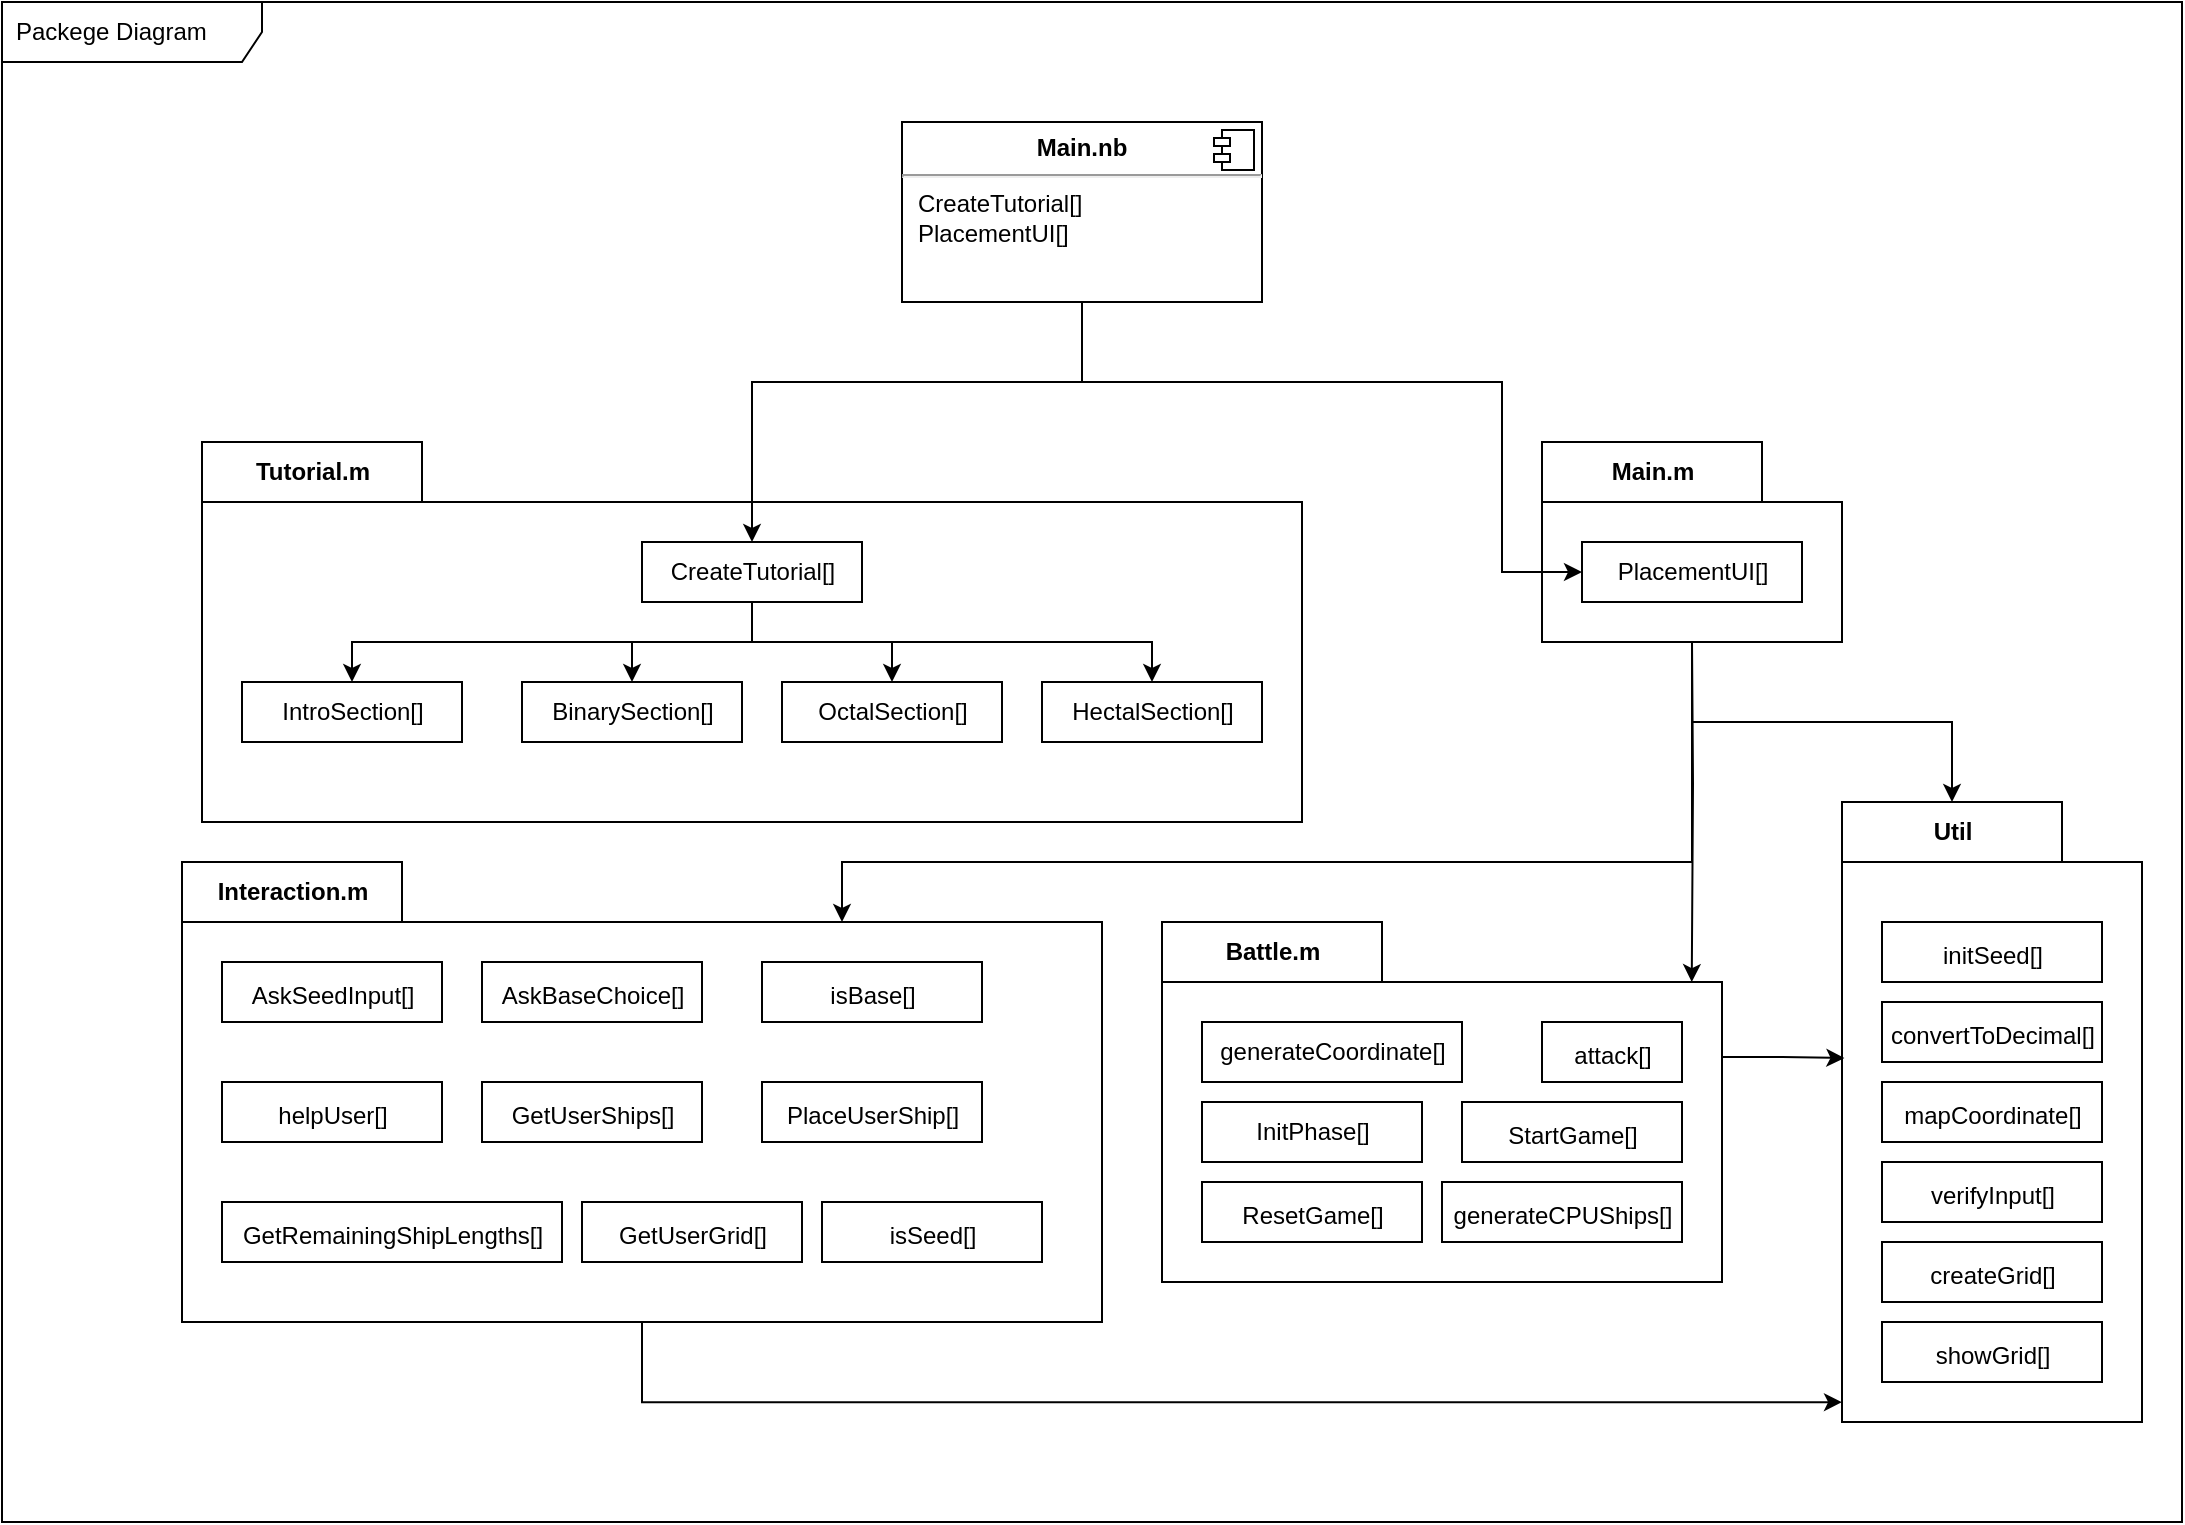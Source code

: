 <mxfile version="17.2.4" type="device"><diagram id="qPOIcfFmHbnymQS1OXpa" name="Pagina-1"><mxGraphModel dx="946" dy="725" grid="0" gridSize="10" guides="1" tooltips="1" connect="1" arrows="1" fold="1" page="1" pageScale="1" pageWidth="1169" pageHeight="827" math="0" shadow="0"><root><mxCell id="0"/><mxCell id="1" parent="0"/><mxCell id="7lBY_pQXQDnRPIEdI0AO-6" value="Packege Diagram" style="shape=umlFrame;whiteSpace=wrap;html=1;width=130;height=30;boundedLbl=1;verticalAlign=middle;align=left;spacingLeft=5;fontFamily=Helvetica;fontSize=12;fontColor=default;fillColor=none;" vertex="1" parent="1"><mxGeometry x="40" y="30" width="1090" height="760" as="geometry"/></mxCell><mxCell id="7lBY_pQXQDnRPIEdI0AO-42" style="edgeStyle=orthogonalEdgeStyle;rounded=0;orthogonalLoop=1;jettySize=auto;html=1;exitX=0.5;exitY=1;exitDx=0;exitDy=0;exitPerimeter=0;entryX=0;entryY=0;entryDx=330;entryDy=30;entryPerimeter=0;fontFamily=Helvetica;fontSize=12;fontColor=default;" edge="1" parent="1" source="7lBY_pQXQDnRPIEdI0AO-3" target="7lBY_pQXQDnRPIEdI0AO-29"><mxGeometry relative="1" as="geometry"><Array as="points"><mxPoint x="885" y="460"/><mxPoint x="460" y="460"/></Array></mxGeometry></mxCell><mxCell id="7lBY_pQXQDnRPIEdI0AO-59" style="edgeStyle=orthogonalEdgeStyle;rounded=0;orthogonalLoop=1;jettySize=auto;html=1;exitX=0.5;exitY=1;exitDx=0;exitDy=0;exitPerimeter=0;entryX=0;entryY=0;entryDx=55;entryDy=0;entryPerimeter=0;fontFamily=Helvetica;fontSize=12;fontColor=default;" edge="1" parent="1" source="7lBY_pQXQDnRPIEdI0AO-3" target="7lBY_pQXQDnRPIEdI0AO-46"><mxGeometry relative="1" as="geometry"/></mxCell><mxCell id="7lBY_pQXQDnRPIEdI0AO-3" value="Main.m" style="shape=folder;fontStyle=1;tabWidth=110;tabHeight=30;tabPosition=left;html=1;boundedLbl=1;labelInHeader=1;container=1;collapsible=0;recursiveResize=0;fontFamily=Helvetica;fontSize=12;fontColor=default;fillColor=none;" vertex="1" parent="1"><mxGeometry x="810" y="250" width="150" height="100" as="geometry"/></mxCell><mxCell id="7lBY_pQXQDnRPIEdI0AO-4" value="PlacementUI[]" style="html=1;fontFamily=Helvetica;fontSize=12;fontColor=default;fillColor=none;" vertex="1" parent="7lBY_pQXQDnRPIEdI0AO-3"><mxGeometry width="110" height="30" relative="1" as="geometry"><mxPoint x="20" y="50" as="offset"/></mxGeometry></mxCell><mxCell id="7lBY_pQXQDnRPIEdI0AO-52" style="edgeStyle=orthogonalEdgeStyle;rounded=0;orthogonalLoop=1;jettySize=auto;html=1;entryX=0.946;entryY=0.167;entryDx=0;entryDy=0;entryPerimeter=0;fontFamily=Helvetica;fontSize=12;fontColor=default;" edge="1" parent="7lBY_pQXQDnRPIEdI0AO-3" target="7lBY_pQXQDnRPIEdI0AO-43"><mxGeometry relative="1" as="geometry"><mxPoint x="75" y="100" as="sourcePoint"/></mxGeometry></mxCell><mxCell id="7lBY_pQXQDnRPIEdI0AO-7" value="Tutorial.m" style="shape=folder;fontStyle=1;tabWidth=110;tabHeight=30;tabPosition=left;html=1;boundedLbl=1;labelInHeader=1;container=1;collapsible=0;recursiveResize=0;fontFamily=Helvetica;fontSize=12;fontColor=default;fillColor=none;" vertex="1" parent="1"><mxGeometry x="140" y="250" width="550" height="190" as="geometry"/></mxCell><mxCell id="7lBY_pQXQDnRPIEdI0AO-12" style="edgeStyle=orthogonalEdgeStyle;rounded=0;orthogonalLoop=1;jettySize=auto;html=1;entryX=0.5;entryY=0;entryDx=0;entryDy=0;fontFamily=Helvetica;fontSize=12;fontColor=default;" edge="1" parent="7lBY_pQXQDnRPIEdI0AO-7" source="7lBY_pQXQDnRPIEdI0AO-8" target="7lBY_pQXQDnRPIEdI0AO-11"><mxGeometry relative="1" as="geometry"><Array as="points"><mxPoint x="275" y="100"/><mxPoint x="75" y="100"/></Array></mxGeometry></mxCell><mxCell id="7lBY_pQXQDnRPIEdI0AO-18" style="edgeStyle=orthogonalEdgeStyle;rounded=0;orthogonalLoop=1;jettySize=auto;html=1;entryX=0.5;entryY=0;entryDx=0;entryDy=0;fontFamily=Helvetica;fontSize=12;fontColor=default;" edge="1" parent="7lBY_pQXQDnRPIEdI0AO-7" source="7lBY_pQXQDnRPIEdI0AO-8" target="7lBY_pQXQDnRPIEdI0AO-17"><mxGeometry relative="1" as="geometry"/></mxCell><mxCell id="7lBY_pQXQDnRPIEdI0AO-21" style="edgeStyle=orthogonalEdgeStyle;rounded=0;orthogonalLoop=1;jettySize=auto;html=1;entryX=0.5;entryY=0;entryDx=0;entryDy=0;fontFamily=Helvetica;fontSize=12;fontColor=default;" edge="1" parent="7lBY_pQXQDnRPIEdI0AO-7" source="7lBY_pQXQDnRPIEdI0AO-8" target="7lBY_pQXQDnRPIEdI0AO-20"><mxGeometry relative="1" as="geometry"><Array as="points"><mxPoint x="275" y="100"/><mxPoint x="345" y="100"/></Array></mxGeometry></mxCell><mxCell id="7lBY_pQXQDnRPIEdI0AO-23" style="edgeStyle=orthogonalEdgeStyle;rounded=0;orthogonalLoop=1;jettySize=auto;html=1;entryX=0.5;entryY=0;entryDx=0;entryDy=0;fontFamily=Helvetica;fontSize=12;fontColor=default;" edge="1" parent="7lBY_pQXQDnRPIEdI0AO-7" source="7lBY_pQXQDnRPIEdI0AO-8" target="7lBY_pQXQDnRPIEdI0AO-22"><mxGeometry relative="1" as="geometry"><Array as="points"><mxPoint x="275" y="100"/><mxPoint x="475" y="100"/></Array></mxGeometry></mxCell><mxCell id="7lBY_pQXQDnRPIEdI0AO-8" value="CreateTutorial[]" style="html=1;fontFamily=Helvetica;fontSize=12;fontColor=default;fillColor=none;" vertex="1" parent="7lBY_pQXQDnRPIEdI0AO-7"><mxGeometry width="110" height="30" relative="1" as="geometry"><mxPoint x="220" y="50" as="offset"/></mxGeometry></mxCell><mxCell id="7lBY_pQXQDnRPIEdI0AO-11" value="IntroSection[]" style="html=1;fontFamily=Helvetica;fontSize=12;fontColor=default;fillColor=none;" vertex="1" parent="7lBY_pQXQDnRPIEdI0AO-7"><mxGeometry x="20" y="120" width="110" height="30" as="geometry"/></mxCell><mxCell id="7lBY_pQXQDnRPIEdI0AO-17" value="BinarySection[]" style="html=1;fontFamily=Helvetica;fontSize=12;fontColor=default;fillColor=none;" vertex="1" parent="7lBY_pQXQDnRPIEdI0AO-7"><mxGeometry x="160" y="120" width="110" height="30" as="geometry"/></mxCell><mxCell id="7lBY_pQXQDnRPIEdI0AO-20" value="OctalSection[]" style="html=1;fontFamily=Helvetica;fontSize=12;fontColor=default;fillColor=none;" vertex="1" parent="7lBY_pQXQDnRPIEdI0AO-7"><mxGeometry x="290" y="120" width="110" height="30" as="geometry"/></mxCell><mxCell id="7lBY_pQXQDnRPIEdI0AO-22" value="HectalSection[]" style="html=1;fontFamily=Helvetica;fontSize=12;fontColor=default;fillColor=none;" vertex="1" parent="7lBY_pQXQDnRPIEdI0AO-7"><mxGeometry x="420" y="120" width="110" height="30" as="geometry"/></mxCell><mxCell id="7lBY_pQXQDnRPIEdI0AO-27" style="edgeStyle=orthogonalEdgeStyle;rounded=0;orthogonalLoop=1;jettySize=auto;html=1;entryX=0.5;entryY=0;entryDx=0;entryDy=0;fontFamily=Helvetica;fontSize=12;fontColor=default;" edge="1" parent="1" source="7lBY_pQXQDnRPIEdI0AO-25" target="7lBY_pQXQDnRPIEdI0AO-8"><mxGeometry relative="1" as="geometry"><Array as="points"><mxPoint x="580" y="220"/><mxPoint x="415" y="220"/></Array></mxGeometry></mxCell><mxCell id="7lBY_pQXQDnRPIEdI0AO-28" style="edgeStyle=orthogonalEdgeStyle;rounded=0;orthogonalLoop=1;jettySize=auto;html=1;entryX=0;entryY=0.5;entryDx=0;entryDy=0;fontFamily=Helvetica;fontSize=12;fontColor=default;" edge="1" parent="1" source="7lBY_pQXQDnRPIEdI0AO-25" target="7lBY_pQXQDnRPIEdI0AO-4"><mxGeometry relative="1" as="geometry"><Array as="points"><mxPoint x="580" y="220"/><mxPoint x="790" y="220"/><mxPoint x="790" y="315"/></Array></mxGeometry></mxCell><mxCell id="7lBY_pQXQDnRPIEdI0AO-25" value="&lt;p style=&quot;margin: 0px ; margin-top: 6px ; text-align: center&quot;&gt;&lt;b&gt;Main.nb&lt;/b&gt;&lt;/p&gt;&lt;hr&gt;&lt;p style=&quot;margin: 0px ; margin-left: 8px&quot;&gt;CreateTutorial[]&lt;br&gt;PlacementUI[]&lt;/p&gt;" style="align=left;overflow=fill;html=1;dropTarget=0;fontFamily=Helvetica;fontSize=12;fontColor=default;fillColor=none;" vertex="1" parent="1"><mxGeometry x="490" y="90" width="180" height="90" as="geometry"/></mxCell><mxCell id="7lBY_pQXQDnRPIEdI0AO-26" value="" style="shape=component;jettyWidth=8;jettyHeight=4;fontFamily=Helvetica;fontSize=12;fontColor=default;fillColor=none;html=1;" vertex="1" parent="7lBY_pQXQDnRPIEdI0AO-25"><mxGeometry x="1" width="20" height="20" relative="1" as="geometry"><mxPoint x="-24" y="4" as="offset"/></mxGeometry></mxCell><mxCell id="7lBY_pQXQDnRPIEdI0AO-67" style="edgeStyle=orthogonalEdgeStyle;rounded=0;orthogonalLoop=1;jettySize=auto;html=1;entryX=0;entryY=0.968;entryDx=0;entryDy=0;entryPerimeter=0;fontFamily=Helvetica;fontSize=12;fontColor=default;" edge="1" parent="1" source="7lBY_pQXQDnRPIEdI0AO-29" target="7lBY_pQXQDnRPIEdI0AO-46"><mxGeometry relative="1" as="geometry"><Array as="points"><mxPoint x="360" y="730"/></Array></mxGeometry></mxCell><mxCell id="7lBY_pQXQDnRPIEdI0AO-29" value="Interaction.m" style="shape=folder;fontStyle=1;tabWidth=110;tabHeight=30;tabPosition=left;html=1;boundedLbl=1;labelInHeader=1;container=1;collapsible=0;recursiveResize=0;fontFamily=Helvetica;fontSize=12;fontColor=default;fillColor=none;" vertex="1" parent="1"><mxGeometry x="130" y="460" width="460" height="230" as="geometry"/></mxCell><mxCell id="7lBY_pQXQDnRPIEdI0AO-30" value="&lt;span&gt;&lt;font style=&quot;font-size: 12px&quot;&gt;AskSeedInput[]&lt;/font&gt;&lt;/span&gt;&lt;span style=&quot;font-size: medium&quot;&gt;&lt;/span&gt;" style="html=1;fontFamily=Helvetica;fontSize=12;fontColor=default;fillColor=none;" vertex="1" parent="7lBY_pQXQDnRPIEdI0AO-29"><mxGeometry width="110" height="30" relative="1" as="geometry"><mxPoint x="20" y="50" as="offset"/></mxGeometry></mxCell><mxCell id="7lBY_pQXQDnRPIEdI0AO-31" value="&lt;span&gt;&lt;font style=&quot;font-size: 12px&quot;&gt;helpUser[]&lt;/font&gt;&lt;/span&gt;&lt;span style=&quot;font-size: medium&quot;&gt;&lt;/span&gt;" style="html=1;fontFamily=Helvetica;fontSize=12;fontColor=default;fillColor=none;" vertex="1" parent="7lBY_pQXQDnRPIEdI0AO-29"><mxGeometry x="20" y="110" width="110" height="30" as="geometry"/></mxCell><mxCell id="7lBY_pQXQDnRPIEdI0AO-32" value="&lt;span&gt;&lt;font style=&quot;font-size: 12px&quot;&gt;GetUserGrid[]&lt;/font&gt;&lt;/span&gt;&lt;span style=&quot;font-size: medium&quot;&gt;&lt;/span&gt;" style="html=1;fontFamily=Helvetica;fontSize=12;fontColor=default;fillColor=none;" vertex="1" parent="7lBY_pQXQDnRPIEdI0AO-29"><mxGeometry x="200" y="170" width="110" height="30" as="geometry"/></mxCell><mxCell id="7lBY_pQXQDnRPIEdI0AO-33" value="&lt;span&gt;&lt;font style=&quot;font-size: 12px&quot;&gt;GetRemainingShipLengths[]&lt;/font&gt;&lt;/span&gt;&lt;span style=&quot;font-size: medium&quot;&gt;&lt;/span&gt;" style="html=1;fontFamily=Helvetica;fontSize=12;fontColor=default;fillColor=none;" vertex="1" parent="7lBY_pQXQDnRPIEdI0AO-29"><mxGeometry x="20" y="170" width="170" height="30" as="geometry"/></mxCell><mxCell id="7lBY_pQXQDnRPIEdI0AO-34" value="&lt;span&gt;&lt;font style=&quot;font-size: 12px&quot;&gt;AskBaseChoice[]&lt;/font&gt;&lt;/span&gt;&lt;span style=&quot;font-size: medium&quot;&gt;&lt;/span&gt;" style="html=1;fontFamily=Helvetica;fontSize=12;fontColor=default;fillColor=none;" vertex="1" parent="7lBY_pQXQDnRPIEdI0AO-29"><mxGeometry x="150" y="50" width="110" height="30" as="geometry"/></mxCell><mxCell id="7lBY_pQXQDnRPIEdI0AO-35" value="&lt;span&gt;&lt;font style=&quot;font-size: 12px&quot;&gt;PlaceUserShip[]&lt;/font&gt;&lt;/span&gt;&lt;span style=&quot;font-size: medium&quot;&gt;&lt;/span&gt;" style="html=1;fontFamily=Helvetica;fontSize=12;fontColor=default;fillColor=none;" vertex="1" parent="7lBY_pQXQDnRPIEdI0AO-29"><mxGeometry x="290" y="110" width="110" height="30" as="geometry"/></mxCell><mxCell id="7lBY_pQXQDnRPIEdI0AO-37" value="&lt;span&gt;&lt;font style=&quot;font-size: 12px&quot;&gt;isSeed[]&lt;/font&gt;&lt;/span&gt;&lt;span style=&quot;font-size: medium&quot;&gt;&lt;/span&gt;" style="html=1;fontFamily=Helvetica;fontSize=12;fontColor=default;fillColor=none;" vertex="1" parent="7lBY_pQXQDnRPIEdI0AO-29"><mxGeometry x="320" y="170" width="110" height="30" as="geometry"/></mxCell><mxCell id="7lBY_pQXQDnRPIEdI0AO-39" value="&lt;span&gt;&lt;font style=&quot;font-size: 12px&quot;&gt;isBase[]&lt;/font&gt;&lt;/span&gt;&lt;span style=&quot;font-size: medium&quot;&gt;&lt;/span&gt;" style="html=1;fontFamily=Helvetica;fontSize=12;fontColor=default;fillColor=none;" vertex="1" parent="7lBY_pQXQDnRPIEdI0AO-29"><mxGeometry x="290" y="50" width="110" height="30" as="geometry"/></mxCell><mxCell id="7lBY_pQXQDnRPIEdI0AO-40" value="&lt;span&gt;&lt;font style=&quot;font-size: 12px&quot;&gt;GetUserShips[]&lt;/font&gt;&lt;/span&gt;&lt;span style=&quot;font-size: medium&quot;&gt;&lt;/span&gt;" style="html=1;fontFamily=Helvetica;fontSize=12;fontColor=default;fillColor=none;" vertex="1" parent="7lBY_pQXQDnRPIEdI0AO-29"><mxGeometry x="150" y="110" width="110" height="30" as="geometry"/></mxCell><mxCell id="7lBY_pQXQDnRPIEdI0AO-65" style="edgeStyle=orthogonalEdgeStyle;rounded=0;orthogonalLoop=1;jettySize=auto;html=1;exitX=0;exitY=0;exitDx=280;exitDy=67.5;exitPerimeter=0;entryX=0.008;entryY=0.413;entryDx=0;entryDy=0;entryPerimeter=0;fontFamily=Helvetica;fontSize=12;fontColor=default;" edge="1" parent="1" source="7lBY_pQXQDnRPIEdI0AO-43" target="7lBY_pQXQDnRPIEdI0AO-46"><mxGeometry relative="1" as="geometry"/></mxCell><mxCell id="7lBY_pQXQDnRPIEdI0AO-43" value="Battle.m" style="shape=folder;fontStyle=1;tabWidth=110;tabHeight=30;tabPosition=left;html=1;boundedLbl=1;labelInHeader=1;container=1;collapsible=0;recursiveResize=0;fontFamily=Helvetica;fontSize=12;fontColor=default;fillColor=none;" vertex="1" parent="1"><mxGeometry x="620" y="490" width="280" height="180" as="geometry"/></mxCell><mxCell id="7lBY_pQXQDnRPIEdI0AO-44" value="generateCoordinate[]" style="html=1;fontFamily=Helvetica;fontSize=12;fontColor=default;fillColor=none;" vertex="1" parent="7lBY_pQXQDnRPIEdI0AO-43"><mxGeometry width="130" height="30" relative="1" as="geometry"><mxPoint x="20" y="50" as="offset"/></mxGeometry></mxCell><mxCell id="7lBY_pQXQDnRPIEdI0AO-48" value="&lt;span&gt;&lt;font style=&quot;font-size: 12px&quot;&gt;attack[]&lt;/font&gt;&lt;/span&gt;&lt;span style=&quot;font-size: medium&quot;&gt;&lt;/span&gt;" style="html=1;fontFamily=Helvetica;fontSize=12;fontColor=default;fillColor=none;" vertex="1" parent="7lBY_pQXQDnRPIEdI0AO-43"><mxGeometry x="190" y="50" width="70" height="30" as="geometry"/></mxCell><mxCell id="7lBY_pQXQDnRPIEdI0AO-49" value="&lt;span&gt;&lt;font style=&quot;font-size: 12px&quot;&gt;generateCPUShips[]&lt;/font&gt;&lt;/span&gt;&lt;span style=&quot;font-size: medium&quot;&gt;&lt;/span&gt;" style="html=1;fontFamily=Helvetica;fontSize=12;fontColor=default;fillColor=none;" vertex="1" parent="7lBY_pQXQDnRPIEdI0AO-43"><mxGeometry x="140" y="130" width="120" height="30" as="geometry"/></mxCell><mxCell id="7lBY_pQXQDnRPIEdI0AO-50" value="&lt;span&gt;&lt;font style=&quot;font-size: 12px&quot;&gt;StartGame[]&lt;/font&gt;&lt;/span&gt;&lt;span style=&quot;font-size: medium&quot;&gt;&lt;/span&gt;" style="html=1;fontFamily=Helvetica;fontSize=12;fontColor=default;fillColor=none;" vertex="1" parent="7lBY_pQXQDnRPIEdI0AO-43"><mxGeometry x="150" y="90" width="110" height="30" as="geometry"/></mxCell><mxCell id="7lBY_pQXQDnRPIEdI0AO-36" value="&lt;span&gt;&lt;font style=&quot;font-size: 12px&quot;&gt;ResetGame[]&lt;/font&gt;&lt;/span&gt;&lt;span style=&quot;font-size: medium&quot;&gt;&lt;/span&gt;" style="html=1;fontFamily=Helvetica;fontSize=12;fontColor=default;fillColor=none;" vertex="1" parent="7lBY_pQXQDnRPIEdI0AO-43"><mxGeometry x="20" y="130" width="110" height="30" as="geometry"/></mxCell><mxCell id="7lBY_pQXQDnRPIEdI0AO-38" value="&lt;span&gt;&lt;font style=&quot;font-size: 12px&quot;&gt;InitPhase[]&lt;/font&gt;&lt;/span&gt;" style="html=1;fontFamily=Helvetica;fontSize=12;fontColor=default;fillColor=none;" vertex="1" parent="7lBY_pQXQDnRPIEdI0AO-43"><mxGeometry x="20" y="90" width="110" height="30" as="geometry"/></mxCell><mxCell id="7lBY_pQXQDnRPIEdI0AO-46" value="Util" style="shape=folder;fontStyle=1;tabWidth=110;tabHeight=30;tabPosition=left;html=1;boundedLbl=1;labelInHeader=1;container=1;collapsible=0;recursiveResize=0;fontFamily=Helvetica;fontSize=12;fontColor=default;fillColor=none;" vertex="1" parent="1"><mxGeometry x="960" y="430" width="150" height="310" as="geometry"/></mxCell><mxCell id="7lBY_pQXQDnRPIEdI0AO-47" value="&lt;span&gt;&lt;font style=&quot;font-size: 12px&quot;&gt;initSeed[]&lt;/font&gt;&lt;/span&gt;&lt;span style=&quot;font-size: medium&quot;&gt;&lt;/span&gt;" style="html=1;fontFamily=Helvetica;fontSize=12;fontColor=default;fillColor=none;" vertex="1" parent="7lBY_pQXQDnRPIEdI0AO-46"><mxGeometry width="110" height="30" relative="1" as="geometry"><mxPoint x="20" y="60" as="offset"/></mxGeometry></mxCell><mxCell id="7lBY_pQXQDnRPIEdI0AO-53" value="&lt;span&gt;&lt;font style=&quot;font-size: 12px&quot;&gt;convertToDecimal[]&lt;/font&gt;&lt;/span&gt;&lt;span style=&quot;font-size: medium&quot;&gt;&lt;/span&gt;" style="html=1;fontFamily=Helvetica;fontSize=12;fontColor=default;fillColor=none;" vertex="1" parent="7lBY_pQXQDnRPIEdI0AO-46"><mxGeometry x="20" y="100" width="110" height="30" as="geometry"/></mxCell><mxCell id="7lBY_pQXQDnRPIEdI0AO-54" value="&lt;span&gt;mapCoordinate[]&lt;/span&gt;&lt;span style=&quot;font-size: medium&quot;&gt;&lt;/span&gt;" style="html=1;fontFamily=Helvetica;fontSize=12;fontColor=default;fillColor=none;" vertex="1" parent="7lBY_pQXQDnRPIEdI0AO-46"><mxGeometry x="20" y="140" width="110" height="30" as="geometry"/></mxCell><mxCell id="7lBY_pQXQDnRPIEdI0AO-55" value="&lt;span&gt;&lt;font style=&quot;font-size: 12px&quot;&gt;verifyInput[]&lt;/font&gt;&lt;/span&gt;&lt;span style=&quot;font-size: medium&quot;&gt;&lt;/span&gt;" style="html=1;fontFamily=Helvetica;fontSize=12;fontColor=default;fillColor=none;" vertex="1" parent="7lBY_pQXQDnRPIEdI0AO-46"><mxGeometry x="20" y="180" width="110" height="30" as="geometry"/></mxCell><mxCell id="7lBY_pQXQDnRPIEdI0AO-56" value="&lt;span&gt;&lt;font style=&quot;font-size: 12px&quot;&gt;createGrid[]&lt;/font&gt;&lt;/span&gt;&lt;span style=&quot;font-size: medium&quot;&gt;&lt;/span&gt;" style="html=1;fontFamily=Helvetica;fontSize=12;fontColor=default;fillColor=none;" vertex="1" parent="7lBY_pQXQDnRPIEdI0AO-46"><mxGeometry x="20" y="220" width="110" height="30" as="geometry"/></mxCell><mxCell id="7lBY_pQXQDnRPIEdI0AO-57" value="&lt;span&gt;&lt;font style=&quot;font-size: 12px&quot;&gt;showGrid[]&lt;/font&gt;&lt;/span&gt;&lt;span style=&quot;font-size: medium&quot;&gt;&lt;/span&gt;" style="html=1;fontFamily=Helvetica;fontSize=12;fontColor=default;fillColor=none;" vertex="1" parent="7lBY_pQXQDnRPIEdI0AO-46"><mxGeometry x="20" y="260" width="110" height="30" as="geometry"/></mxCell></root></mxGraphModel></diagram></mxfile>